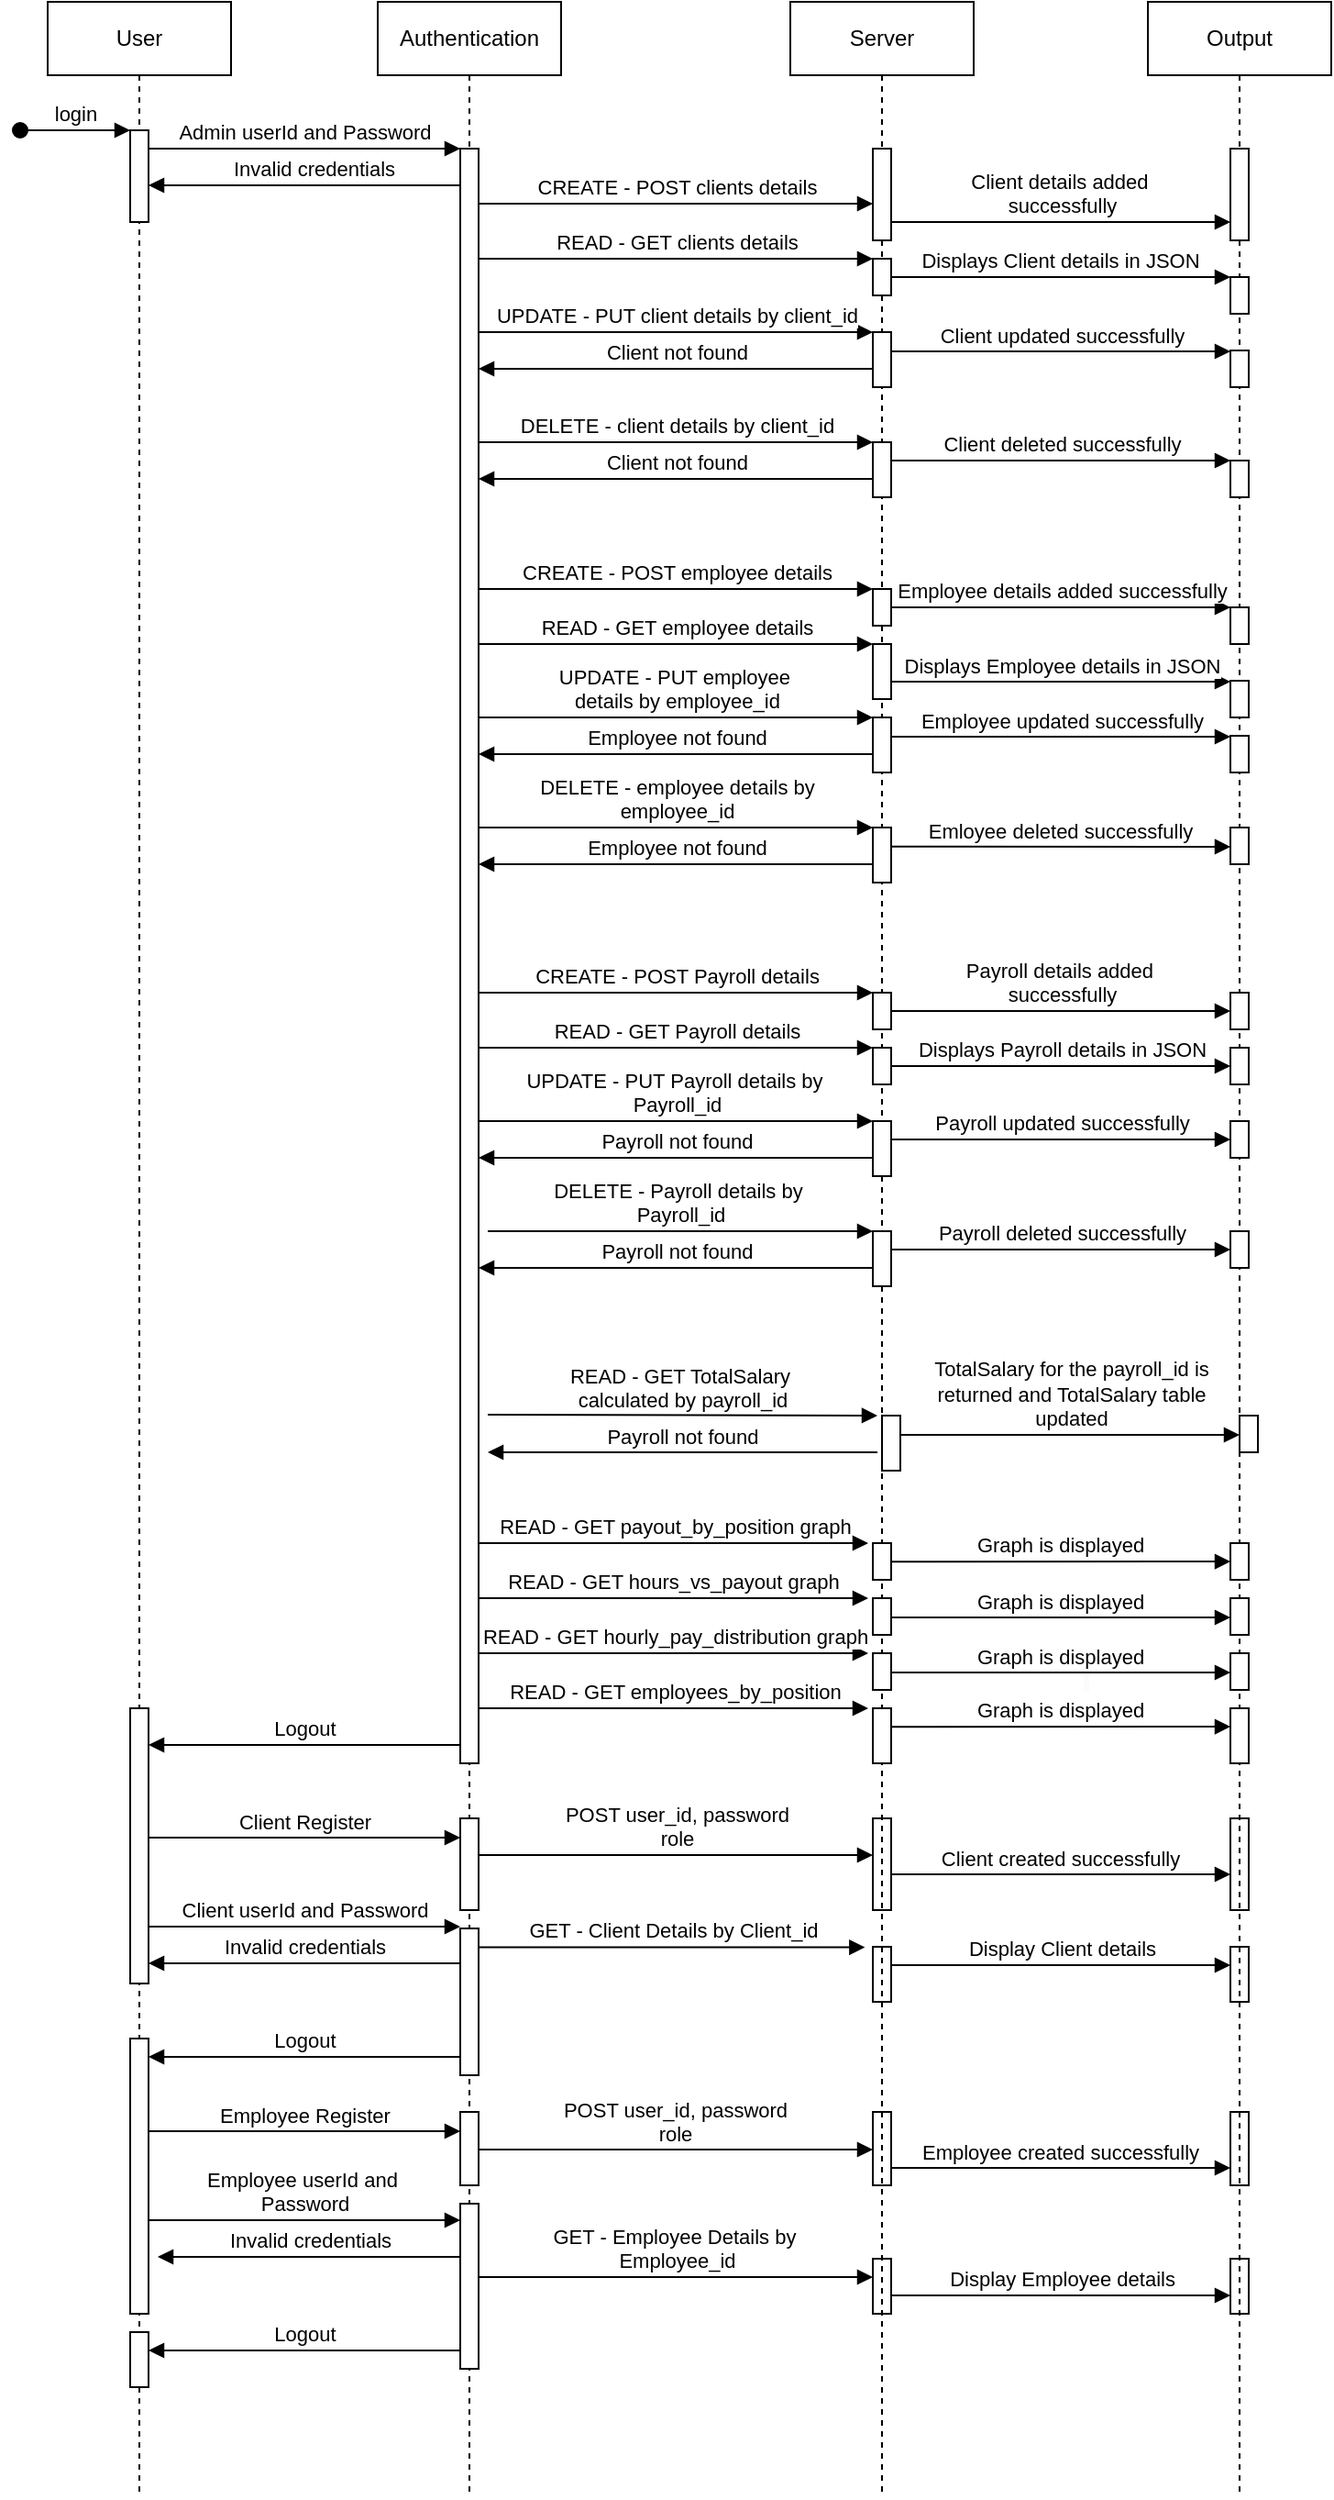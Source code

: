 <mxfile version="24.6.4" type="device">
  <diagram name="Page-1" id="2YBvvXClWsGukQMizWep">
    <mxGraphModel dx="836" dy="478" grid="1" gridSize="10" guides="1" tooltips="1" connect="1" arrows="1" fold="1" page="1" pageScale="1" pageWidth="850" pageHeight="1100" math="0" shadow="0">
      <root>
        <mxCell id="0" />
        <mxCell id="1" parent="0" />
        <mxCell id="aM9ryv3xv72pqoxQDRHE-1" value="User" style="shape=umlLifeline;perimeter=lifelinePerimeter;whiteSpace=wrap;html=1;container=0;dropTarget=0;collapsible=0;recursiveResize=0;outlineConnect=0;portConstraint=eastwest;newEdgeStyle={&quot;edgeStyle&quot;:&quot;elbowEdgeStyle&quot;,&quot;elbow&quot;:&quot;vertical&quot;,&quot;curved&quot;:0,&quot;rounded&quot;:0};" parent="1" vertex="1">
          <mxGeometry x="40" y="40" width="100" height="1360" as="geometry" />
        </mxCell>
        <mxCell id="aM9ryv3xv72pqoxQDRHE-2" value="" style="html=1;points=[];perimeter=orthogonalPerimeter;outlineConnect=0;targetShapes=umlLifeline;portConstraint=eastwest;newEdgeStyle={&quot;edgeStyle&quot;:&quot;elbowEdgeStyle&quot;,&quot;elbow&quot;:&quot;vertical&quot;,&quot;curved&quot;:0,&quot;rounded&quot;:0};" parent="aM9ryv3xv72pqoxQDRHE-1" vertex="1">
          <mxGeometry x="45" y="70" width="10" height="50" as="geometry" />
        </mxCell>
        <mxCell id="aM9ryv3xv72pqoxQDRHE-3" value="login" style="html=1;verticalAlign=bottom;startArrow=oval;endArrow=block;startSize=8;edgeStyle=elbowEdgeStyle;elbow=vertical;curved=0;rounded=0;" parent="aM9ryv3xv72pqoxQDRHE-1" target="aM9ryv3xv72pqoxQDRHE-2" edge="1">
          <mxGeometry relative="1" as="geometry">
            <mxPoint x="-15" y="70" as="sourcePoint" />
          </mxGeometry>
        </mxCell>
        <mxCell id="hkbijl6ttnB5Sjc4T6V5-68" value="" style="html=1;points=[];perimeter=orthogonalPerimeter;outlineConnect=0;targetShapes=umlLifeline;portConstraint=eastwest;newEdgeStyle={&quot;edgeStyle&quot;:&quot;elbowEdgeStyle&quot;,&quot;elbow&quot;:&quot;vertical&quot;,&quot;curved&quot;:0,&quot;rounded&quot;:0};" vertex="1" parent="aM9ryv3xv72pqoxQDRHE-1">
          <mxGeometry x="45" y="930" width="10" height="150" as="geometry" />
        </mxCell>
        <mxCell id="hkbijl6ttnB5Sjc4T6V5-163" value="&amp;nbsp;" style="html=1;points=[];perimeter=orthogonalPerimeter;outlineConnect=0;targetShapes=umlLifeline;portConstraint=eastwest;newEdgeStyle={&quot;edgeStyle&quot;:&quot;elbowEdgeStyle&quot;,&quot;elbow&quot;:&quot;vertical&quot;,&quot;curved&quot;:0,&quot;rounded&quot;:0};" vertex="1" parent="aM9ryv3xv72pqoxQDRHE-1">
          <mxGeometry x="45" y="1270" width="10" height="30" as="geometry" />
        </mxCell>
        <mxCell id="aM9ryv3xv72pqoxQDRHE-5" value="Authentication" style="shape=umlLifeline;perimeter=lifelinePerimeter;whiteSpace=wrap;html=1;container=0;dropTarget=0;collapsible=0;recursiveResize=0;outlineConnect=0;portConstraint=eastwest;newEdgeStyle={&quot;edgeStyle&quot;:&quot;elbowEdgeStyle&quot;,&quot;elbow&quot;:&quot;vertical&quot;,&quot;curved&quot;:0,&quot;rounded&quot;:0};" parent="1" vertex="1">
          <mxGeometry x="220" y="40" width="100" height="1360" as="geometry" />
        </mxCell>
        <mxCell id="aM9ryv3xv72pqoxQDRHE-6" value="" style="html=1;points=[];perimeter=orthogonalPerimeter;outlineConnect=0;targetShapes=umlLifeline;portConstraint=eastwest;newEdgeStyle={&quot;edgeStyle&quot;:&quot;elbowEdgeStyle&quot;,&quot;elbow&quot;:&quot;vertical&quot;,&quot;curved&quot;:0,&quot;rounded&quot;:0};" parent="aM9ryv3xv72pqoxQDRHE-5" vertex="1">
          <mxGeometry x="45" y="80" width="10" height="880" as="geometry" />
        </mxCell>
        <mxCell id="hkbijl6ttnB5Sjc4T6V5-88" value="" style="html=1;points=[];perimeter=orthogonalPerimeter;outlineConnect=0;targetShapes=umlLifeline;portConstraint=eastwest;newEdgeStyle={&quot;edgeStyle&quot;:&quot;elbowEdgeStyle&quot;,&quot;elbow&quot;:&quot;vertical&quot;,&quot;curved&quot;:0,&quot;rounded&quot;:0};" vertex="1" parent="aM9ryv3xv72pqoxQDRHE-5">
          <mxGeometry x="45" y="1200" width="10" height="90" as="geometry" />
        </mxCell>
        <mxCell id="hkbijl6ttnB5Sjc4T6V5-156" value="&amp;nbsp;" style="html=1;points=[];perimeter=orthogonalPerimeter;outlineConnect=0;targetShapes=umlLifeline;portConstraint=eastwest;newEdgeStyle={&quot;edgeStyle&quot;:&quot;elbowEdgeStyle&quot;,&quot;elbow&quot;:&quot;vertical&quot;,&quot;curved&quot;:0,&quot;rounded&quot;:0};" vertex="1" parent="aM9ryv3xv72pqoxQDRHE-5">
          <mxGeometry x="45" y="1050" width="10" height="80" as="geometry" />
        </mxCell>
        <mxCell id="hkbijl6ttnB5Sjc4T6V5-99" value="" style="html=1;points=[];perimeter=orthogonalPerimeter;outlineConnect=0;targetShapes=umlLifeline;portConstraint=eastwest;newEdgeStyle={&quot;edgeStyle&quot;:&quot;elbowEdgeStyle&quot;,&quot;elbow&quot;:&quot;vertical&quot;,&quot;curved&quot;:0,&quot;rounded&quot;:0};" vertex="1" parent="aM9ryv3xv72pqoxQDRHE-5">
          <mxGeometry x="-135" y="1110" width="10" height="150" as="geometry" />
        </mxCell>
        <mxCell id="hkbijl6ttnB5Sjc4T6V5-92" value="Employee Register" style="html=1;verticalAlign=bottom;endArrow=block;edgeStyle=elbowEdgeStyle;elbow=vertical;curved=0;rounded=0;entryX=0.5;entryY=0.053;entryDx=0;entryDy=0;entryPerimeter=0;" edge="1" parent="aM9ryv3xv72pqoxQDRHE-5">
          <mxGeometry x="-0.003" relative="1" as="geometry">
            <mxPoint x="-125" y="1160.5" as="sourcePoint" />
            <Array as="points" />
            <mxPoint x="45" y="1160" as="targetPoint" />
            <mxPoint as="offset" />
          </mxGeometry>
        </mxCell>
        <mxCell id="hkbijl6ttnB5Sjc4T6V5-96" value="Invalid credentials" style="html=1;verticalAlign=bottom;endArrow=block;edgeStyle=elbowEdgeStyle;elbow=vertical;curved=0;rounded=0;" edge="1" parent="aM9ryv3xv72pqoxQDRHE-5">
          <mxGeometry relative="1" as="geometry">
            <mxPoint x="45" y="1229" as="sourcePoint" />
            <Array as="points">
              <mxPoint x="-45" y="1229" />
            </Array>
            <mxPoint x="-120" y="1229" as="targetPoint" />
          </mxGeometry>
        </mxCell>
        <mxCell id="hkbijl6ttnB5Sjc4T6V5-97" value="GET - Employee&amp;nbsp;Details by&amp;nbsp;&lt;br&gt;&lt;div&gt;Employee_id&lt;/div&gt;" style="html=1;verticalAlign=bottom;endArrow=block;edgeStyle=elbowEdgeStyle;elbow=vertical;curved=0;rounded=0;" edge="1" parent="aM9ryv3xv72pqoxQDRHE-5" target="hkbijl6ttnB5Sjc4T6V5-160">
          <mxGeometry relative="1" as="geometry">
            <mxPoint x="55" y="1240" as="sourcePoint" />
            <Array as="points">
              <mxPoint x="105" y="1240" />
              <mxPoint x="140" y="1250" />
            </Array>
            <mxPoint x="235" y="1240" as="targetPoint" />
          </mxGeometry>
        </mxCell>
        <mxCell id="hkbijl6ttnB5Sjc4T6V5-157" value="&amp;nbsp;" style="html=1;points=[];perimeter=orthogonalPerimeter;outlineConnect=0;targetShapes=umlLifeline;portConstraint=eastwest;newEdgeStyle={&quot;edgeStyle&quot;:&quot;elbowEdgeStyle&quot;,&quot;elbow&quot;:&quot;vertical&quot;,&quot;curved&quot;:0,&quot;rounded&quot;:0};" vertex="1" parent="aM9ryv3xv72pqoxQDRHE-5">
          <mxGeometry x="45" y="1150" width="10" height="40" as="geometry" />
        </mxCell>
        <mxCell id="hkbijl6ttnB5Sjc4T6V5-89" value="&amp;nbsp;" style="html=1;points=[];perimeter=orthogonalPerimeter;outlineConnect=0;targetShapes=umlLifeline;portConstraint=eastwest;newEdgeStyle={&quot;edgeStyle&quot;:&quot;elbowEdgeStyle&quot;,&quot;elbow&quot;:&quot;vertical&quot;,&quot;curved&quot;:0,&quot;rounded&quot;:0};" vertex="1" parent="aM9ryv3xv72pqoxQDRHE-5">
          <mxGeometry x="270" y="1150" width="10" height="40" as="geometry" />
        </mxCell>
        <mxCell id="hkbijl6ttnB5Sjc4T6V5-160" value="&amp;nbsp;" style="html=1;points=[];perimeter=orthogonalPerimeter;outlineConnect=0;targetShapes=umlLifeline;portConstraint=eastwest;newEdgeStyle={&quot;edgeStyle&quot;:&quot;elbowEdgeStyle&quot;,&quot;elbow&quot;:&quot;vertical&quot;,&quot;curved&quot;:0,&quot;rounded&quot;:0};" vertex="1" parent="aM9ryv3xv72pqoxQDRHE-5">
          <mxGeometry x="270" y="1230" width="10" height="30" as="geometry" />
        </mxCell>
        <mxCell id="hkbijl6ttnB5Sjc4T6V5-90" value="&amp;nbsp;" style="html=1;points=[];perimeter=orthogonalPerimeter;outlineConnect=0;targetShapes=umlLifeline;portConstraint=eastwest;newEdgeStyle={&quot;edgeStyle&quot;:&quot;elbowEdgeStyle&quot;,&quot;elbow&quot;:&quot;vertical&quot;,&quot;curved&quot;:0,&quot;rounded&quot;:0};" vertex="1" parent="aM9ryv3xv72pqoxQDRHE-5">
          <mxGeometry x="465" y="1150" width="10" height="40" as="geometry" />
        </mxCell>
        <mxCell id="hkbijl6ttnB5Sjc4T6V5-159" value="&amp;nbsp;" style="html=1;points=[];perimeter=orthogonalPerimeter;outlineConnect=0;targetShapes=umlLifeline;portConstraint=eastwest;newEdgeStyle={&quot;edgeStyle&quot;:&quot;elbowEdgeStyle&quot;,&quot;elbow&quot;:&quot;vertical&quot;,&quot;curved&quot;:0,&quot;rounded&quot;:0};" vertex="1" parent="aM9ryv3xv72pqoxQDRHE-5">
          <mxGeometry x="465" y="1230" width="10" height="30" as="geometry" />
        </mxCell>
        <mxCell id="hkbijl6ttnB5Sjc4T6V5-91" value="Logout" style="html=1;verticalAlign=bottom;endArrow=block;edgeStyle=elbowEdgeStyle;elbow=vertical;curved=0;rounded=0;" edge="1" parent="aM9ryv3xv72pqoxQDRHE-5" target="hkbijl6ttnB5Sjc4T6V5-99">
          <mxGeometry relative="1" as="geometry">
            <mxPoint x="45" y="1120" as="sourcePoint" />
            <Array as="points">
              <mxPoint x="-45" y="1120" />
            </Array>
            <mxPoint x="-115" y="1120" as="targetPoint" />
          </mxGeometry>
        </mxCell>
        <mxCell id="hkbijl6ttnB5Sjc4T6V5-95" value="Employee&amp;nbsp;userId and&amp;nbsp;&lt;div&gt;Password&lt;/div&gt;" style="html=1;verticalAlign=bottom;endArrow=block;edgeStyle=elbowEdgeStyle;elbow=vertical;curved=0;rounded=0;" edge="1" parent="aM9ryv3xv72pqoxQDRHE-5" source="hkbijl6ttnB5Sjc4T6V5-99">
          <mxGeometry relative="1" as="geometry">
            <mxPoint x="-120" y="1209" as="sourcePoint" />
            <Array as="points">
              <mxPoint x="-35" y="1209" />
            </Array>
            <mxPoint x="45" y="1209" as="targetPoint" />
          </mxGeometry>
        </mxCell>
        <mxCell id="hkbijl6ttnB5Sjc4T6V5-93" value="POST user_id, password&lt;div&gt;role&lt;/div&gt;" style="html=1;verticalAlign=bottom;endArrow=block;edgeStyle=elbowEdgeStyle;elbow=vertical;curved=0;rounded=0;" edge="1" parent="aM9ryv3xv72pqoxQDRHE-5" target="hkbijl6ttnB5Sjc4T6V5-89">
          <mxGeometry x="-0.003" relative="1" as="geometry">
            <mxPoint x="55" y="1170.5" as="sourcePoint" />
            <Array as="points" />
            <mxPoint x="225" y="1170" as="targetPoint" />
            <mxPoint as="offset" />
          </mxGeometry>
        </mxCell>
        <mxCell id="hkbijl6ttnB5Sjc4T6V5-94" value="Employee&amp;nbsp;created successfully" style="html=1;verticalAlign=bottom;endArrow=block;edgeStyle=elbowEdgeStyle;elbow=vertical;curved=0;rounded=0;" edge="1" parent="aM9ryv3xv72pqoxQDRHE-5" target="hkbijl6ttnB5Sjc4T6V5-90">
          <mxGeometry x="-0.003" relative="1" as="geometry">
            <mxPoint x="280" y="1180.5" as="sourcePoint" />
            <Array as="points" />
            <mxPoint x="450" y="1180" as="targetPoint" />
            <mxPoint as="offset" />
          </mxGeometry>
        </mxCell>
        <mxCell id="hkbijl6ttnB5Sjc4T6V5-98" value="Display Employee&amp;nbsp;details" style="html=1;verticalAlign=bottom;endArrow=block;edgeStyle=elbowEdgeStyle;elbow=vertical;curved=0;rounded=0;" edge="1" parent="aM9ryv3xv72pqoxQDRHE-5" target="hkbijl6ttnB5Sjc4T6V5-159">
          <mxGeometry relative="1" as="geometry">
            <mxPoint x="280" y="1250" as="sourcePoint" />
            <Array as="points">
              <mxPoint x="330" y="1250" />
              <mxPoint x="365" y="1260" />
            </Array>
            <mxPoint x="460" y="1250" as="targetPoint" />
          </mxGeometry>
        </mxCell>
        <mxCell id="hkbijl6ttnB5Sjc4T6V5-155" value="&amp;nbsp;" style="html=1;points=[];perimeter=orthogonalPerimeter;outlineConnect=0;targetShapes=umlLifeline;portConstraint=eastwest;newEdgeStyle={&quot;edgeStyle&quot;:&quot;elbowEdgeStyle&quot;,&quot;elbow&quot;:&quot;vertical&quot;,&quot;curved&quot;:0,&quot;rounded&quot;:0};" vertex="1" parent="aM9ryv3xv72pqoxQDRHE-5">
          <mxGeometry x="45" y="990" width="10" height="50" as="geometry" />
        </mxCell>
        <mxCell id="hkbijl6ttnB5Sjc4T6V5-73" value="&amp;nbsp;" style="html=1;points=[];perimeter=orthogonalPerimeter;outlineConnect=0;targetShapes=umlLifeline;portConstraint=eastwest;newEdgeStyle={&quot;edgeStyle&quot;:&quot;elbowEdgeStyle&quot;,&quot;elbow&quot;:&quot;vertical&quot;,&quot;curved&quot;:0,&quot;rounded&quot;:0};" vertex="1" parent="aM9ryv3xv72pqoxQDRHE-5">
          <mxGeometry x="270" y="990" width="10" height="50" as="geometry" />
        </mxCell>
        <mxCell id="hkbijl6ttnB5Sjc4T6V5-151" value="&amp;nbsp;" style="html=1;points=[];perimeter=orthogonalPerimeter;outlineConnect=0;targetShapes=umlLifeline;portConstraint=eastwest;newEdgeStyle={&quot;edgeStyle&quot;:&quot;elbowEdgeStyle&quot;,&quot;elbow&quot;:&quot;vertical&quot;,&quot;curved&quot;:0,&quot;rounded&quot;:0};" vertex="1" parent="aM9ryv3xv72pqoxQDRHE-5">
          <mxGeometry x="270" y="1060" width="10" height="30" as="geometry" />
        </mxCell>
        <mxCell id="hkbijl6ttnB5Sjc4T6V5-80" value="&amp;nbsp;" style="html=1;points=[];perimeter=orthogonalPerimeter;outlineConnect=0;targetShapes=umlLifeline;portConstraint=eastwest;newEdgeStyle={&quot;edgeStyle&quot;:&quot;elbowEdgeStyle&quot;,&quot;elbow&quot;:&quot;vertical&quot;,&quot;curved&quot;:0,&quot;rounded&quot;:0};" vertex="1" parent="aM9ryv3xv72pqoxQDRHE-5">
          <mxGeometry x="465" y="990" width="10" height="50" as="geometry" />
        </mxCell>
        <mxCell id="hkbijl6ttnB5Sjc4T6V5-152" value="&amp;nbsp;" style="html=1;points=[];perimeter=orthogonalPerimeter;outlineConnect=0;targetShapes=umlLifeline;portConstraint=eastwest;newEdgeStyle={&quot;edgeStyle&quot;:&quot;elbowEdgeStyle&quot;,&quot;elbow&quot;:&quot;vertical&quot;,&quot;curved&quot;:0,&quot;rounded&quot;:0};" vertex="1" parent="aM9ryv3xv72pqoxQDRHE-5">
          <mxGeometry x="465" y="1060" width="10" height="30" as="geometry" />
        </mxCell>
        <mxCell id="hkbijl6ttnB5Sjc4T6V5-85" value="Display Client details" style="html=1;verticalAlign=bottom;endArrow=block;edgeStyle=elbowEdgeStyle;elbow=vertical;curved=0;rounded=0;" edge="1" parent="aM9ryv3xv72pqoxQDRHE-5" target="hkbijl6ttnB5Sjc4T6V5-152">
          <mxGeometry relative="1" as="geometry">
            <mxPoint x="280" y="1070" as="sourcePoint" />
            <Array as="points">
              <mxPoint x="330" y="1070" />
              <mxPoint x="365" y="1080" />
            </Array>
            <mxPoint x="460" y="1070" as="targetPoint" />
          </mxGeometry>
        </mxCell>
        <mxCell id="hkbijl6ttnB5Sjc4T6V5-77" value="Client Register" style="html=1;verticalAlign=bottom;endArrow=block;edgeStyle=elbowEdgeStyle;elbow=vertical;curved=0;rounded=0;entryX=0.5;entryY=0.053;entryDx=0;entryDy=0;entryPerimeter=0;" edge="1" parent="aM9ryv3xv72pqoxQDRHE-5">
          <mxGeometry x="-0.003" relative="1" as="geometry">
            <mxPoint x="-125" y="1000.5" as="sourcePoint" />
            <Array as="points" />
            <mxPoint x="45" y="1000" as="targetPoint" />
            <mxPoint as="offset" />
          </mxGeometry>
        </mxCell>
        <mxCell id="hkbijl6ttnB5Sjc4T6V5-78" value="POST user_id, password&lt;div&gt;role&lt;/div&gt;" style="html=1;verticalAlign=bottom;endArrow=block;edgeStyle=elbowEdgeStyle;elbow=vertical;curved=0;rounded=0;" edge="1" parent="aM9ryv3xv72pqoxQDRHE-5">
          <mxGeometry x="-0.003" relative="1" as="geometry">
            <mxPoint x="55" y="1010" as="sourcePoint" />
            <Array as="points" />
            <mxPoint x="270" y="1010.25" as="targetPoint" />
            <mxPoint as="offset" />
          </mxGeometry>
        </mxCell>
        <mxCell id="hkbijl6ttnB5Sjc4T6V5-81" value="Client created successfully" style="html=1;verticalAlign=bottom;endArrow=block;edgeStyle=elbowEdgeStyle;elbow=vertical;curved=0;rounded=0;" edge="1" parent="aM9ryv3xv72pqoxQDRHE-5" target="hkbijl6ttnB5Sjc4T6V5-80">
          <mxGeometry x="-0.003" relative="1" as="geometry">
            <mxPoint x="280" y="1020.5" as="sourcePoint" />
            <Array as="points" />
            <mxPoint x="450" y="1020" as="targetPoint" />
            <mxPoint as="offset" />
          </mxGeometry>
        </mxCell>
        <mxCell id="hkbijl6ttnB5Sjc4T6V5-82" value="Client userId and Password" style="html=1;verticalAlign=bottom;endArrow=block;edgeStyle=elbowEdgeStyle;elbow=vertical;curved=0;rounded=0;" edge="1" parent="aM9ryv3xv72pqoxQDRHE-5">
          <mxGeometry relative="1" as="geometry">
            <mxPoint x="-125" y="1049" as="sourcePoint" />
            <Array as="points">
              <mxPoint x="-35" y="1049" />
            </Array>
            <mxPoint x="45" y="1049" as="targetPoint" />
          </mxGeometry>
        </mxCell>
        <mxCell id="hkbijl6ttnB5Sjc4T6V5-83" value="Invalid credentials" style="html=1;verticalAlign=bottom;endArrow=block;edgeStyle=elbowEdgeStyle;elbow=vertical;curved=0;rounded=0;" edge="1" parent="aM9ryv3xv72pqoxQDRHE-5">
          <mxGeometry relative="1" as="geometry">
            <mxPoint x="45" y="1069" as="sourcePoint" />
            <Array as="points">
              <mxPoint x="-55" y="1069" />
            </Array>
            <mxPoint x="-125" y="1069" as="targetPoint" />
          </mxGeometry>
        </mxCell>
        <mxCell id="hkbijl6ttnB5Sjc4T6V5-84" value="GET - Client Details by Client_id" style="html=1;verticalAlign=bottom;endArrow=block;edgeStyle=elbowEdgeStyle;elbow=vertical;curved=0;rounded=0;entryX=-0.433;entryY=-0.013;entryDx=0;entryDy=0;entryPerimeter=0;" edge="1" parent="aM9ryv3xv72pqoxQDRHE-5">
          <mxGeometry relative="1" as="geometry">
            <mxPoint x="55" y="1060.26" as="sourcePoint" />
            <Array as="points">
              <mxPoint x="110" y="1060.26" />
              <mxPoint x="145" y="1070.26" />
            </Array>
            <mxPoint x="265.67" y="1060.0" as="targetPoint" />
          </mxGeometry>
        </mxCell>
        <mxCell id="aM9ryv3xv72pqoxQDRHE-7" value="Admin userId and Password" style="html=1;verticalAlign=bottom;endArrow=block;edgeStyle=elbowEdgeStyle;elbow=vertical;curved=0;rounded=0;" parent="1" source="aM9ryv3xv72pqoxQDRHE-2" target="aM9ryv3xv72pqoxQDRHE-6" edge="1">
          <mxGeometry relative="1" as="geometry">
            <mxPoint x="195" y="130" as="sourcePoint" />
            <Array as="points">
              <mxPoint x="180" y="120" />
            </Array>
          </mxGeometry>
        </mxCell>
        <mxCell id="aM9ryv3xv72pqoxQDRHE-9" value="Invalid credentials" style="html=1;verticalAlign=bottom;endArrow=block;edgeStyle=elbowEdgeStyle;elbow=vertical;curved=0;rounded=0;" parent="1" edge="1">
          <mxGeometry relative="1" as="geometry">
            <mxPoint x="265" y="150" as="sourcePoint" />
            <Array as="points">
              <mxPoint x="170" y="140" />
            </Array>
            <mxPoint x="95" y="140" as="targetPoint" />
          </mxGeometry>
        </mxCell>
        <mxCell id="hkbijl6ttnB5Sjc4T6V5-1" value="Server" style="shape=umlLifeline;perimeter=lifelinePerimeter;whiteSpace=wrap;html=1;container=0;dropTarget=0;collapsible=0;recursiveResize=0;outlineConnect=0;portConstraint=eastwest;newEdgeStyle={&quot;edgeStyle&quot;:&quot;elbowEdgeStyle&quot;,&quot;elbow&quot;:&quot;vertical&quot;,&quot;curved&quot;:0,&quot;rounded&quot;:0};" vertex="1" parent="1">
          <mxGeometry x="445" y="40" width="100" height="1360" as="geometry" />
        </mxCell>
        <mxCell id="hkbijl6ttnB5Sjc4T6V5-53" value="&lt;span style=&quot;color: rgb(0, 0, 0); font-family: Helvetica; font-size: 12px; font-style: normal; font-variant-ligatures: normal; font-variant-caps: normal; font-weight: 400; letter-spacing: normal; orphans: 2; text-align: center; text-indent: 0px; text-transform: none; widows: 2; word-spacing: 0px; -webkit-text-stroke-width: 0px; white-space: nowrap; background-color: rgb(251, 251, 251); text-decoration-thickness: initial; text-decoration-style: initial; text-decoration-color: initial; display: inline !important; float: none;&quot;&gt;&amp;nbsp;&lt;/span&gt;" style="text;whiteSpace=wrap;html=1;" vertex="1" parent="hkbijl6ttnB5Sjc4T6V5-1">
          <mxGeometry x="157.5" y="900" width="40" height="40" as="geometry" />
        </mxCell>
        <mxCell id="hkbijl6ttnB5Sjc4T6V5-59" value="READ - GET payout_by_position graph" style="html=1;verticalAlign=bottom;endArrow=block;edgeStyle=elbowEdgeStyle;elbow=vertical;curved=0;rounded=0;" edge="1" parent="hkbijl6ttnB5Sjc4T6V5-1" source="aM9ryv3xv72pqoxQDRHE-6">
          <mxGeometry relative="1" as="geometry">
            <mxPoint x="-127.5" y="840.5" as="sourcePoint" />
            <Array as="points" />
            <mxPoint x="42.5" y="840" as="targetPoint" />
          </mxGeometry>
        </mxCell>
        <mxCell id="hkbijl6ttnB5Sjc4T6V5-60" value="READ - GET hours_vs_payout graph" style="html=1;verticalAlign=bottom;endArrow=block;edgeStyle=elbowEdgeStyle;elbow=vertical;curved=0;rounded=0;" edge="1" parent="hkbijl6ttnB5Sjc4T6V5-1" source="aM9ryv3xv72pqoxQDRHE-6">
          <mxGeometry x="-0.003" relative="1" as="geometry">
            <mxPoint x="-127.5" y="870.5" as="sourcePoint" />
            <Array as="points" />
            <mxPoint x="42.5" y="870" as="targetPoint" />
            <mxPoint as="offset" />
          </mxGeometry>
        </mxCell>
        <mxCell id="hkbijl6ttnB5Sjc4T6V5-61" value="READ - GET hourly_pay_distribution graph" style="html=1;verticalAlign=bottom;endArrow=block;edgeStyle=elbowEdgeStyle;elbow=vertical;curved=0;rounded=0;" edge="1" parent="hkbijl6ttnB5Sjc4T6V5-1" source="aM9ryv3xv72pqoxQDRHE-6">
          <mxGeometry relative="1" as="geometry">
            <mxPoint x="-127.5" y="900.5" as="sourcePoint" />
            <Array as="points" />
            <mxPoint x="42.5" y="900" as="targetPoint" />
          </mxGeometry>
        </mxCell>
        <mxCell id="hkbijl6ttnB5Sjc4T6V5-62" value="READ - GET employees_by_position" style="html=1;verticalAlign=bottom;endArrow=block;edgeStyle=elbowEdgeStyle;elbow=vertical;curved=0;rounded=0;" edge="1" parent="hkbijl6ttnB5Sjc4T6V5-1" source="aM9ryv3xv72pqoxQDRHE-6">
          <mxGeometry relative="1" as="geometry">
            <mxPoint x="-127.5" y="930.5" as="sourcePoint" />
            <Array as="points" />
            <mxPoint x="42.5" y="930" as="targetPoint" />
          </mxGeometry>
        </mxCell>
        <mxCell id="hkbijl6ttnB5Sjc4T6V5-64" value="Graph is displayed" style="html=1;verticalAlign=bottom;endArrow=block;edgeStyle=elbowEdgeStyle;elbow=vertical;curved=0;rounded=0;" edge="1" parent="hkbijl6ttnB5Sjc4T6V5-1" target="hkbijl6ttnB5Sjc4T6V5-145">
          <mxGeometry relative="1" as="geometry">
            <mxPoint x="52.5" y="880.5" as="sourcePoint" />
            <Array as="points" />
            <mxPoint x="222.5" y="880" as="targetPoint" />
          </mxGeometry>
        </mxCell>
        <mxCell id="hkbijl6ttnB5Sjc4T6V5-65" value="Graph is displayed" style="html=1;verticalAlign=bottom;endArrow=block;edgeStyle=elbowEdgeStyle;elbow=vertical;curved=0;rounded=0;" edge="1" parent="hkbijl6ttnB5Sjc4T6V5-1" target="hkbijl6ttnB5Sjc4T6V5-147">
          <mxGeometry relative="1" as="geometry">
            <mxPoint x="52.5" y="910.5" as="sourcePoint" />
            <Array as="points" />
            <mxPoint x="222.5" y="910" as="targetPoint" />
          </mxGeometry>
        </mxCell>
        <mxCell id="hkbijl6ttnB5Sjc4T6V5-103" value="&amp;nbsp;" style="html=1;points=[];perimeter=orthogonalPerimeter;outlineConnect=0;targetShapes=umlLifeline;portConstraint=eastwest;newEdgeStyle={&quot;edgeStyle&quot;:&quot;elbowEdgeStyle&quot;,&quot;elbow&quot;:&quot;vertical&quot;,&quot;curved&quot;:0,&quot;rounded&quot;:0};" vertex="1" parent="hkbijl6ttnB5Sjc4T6V5-1">
          <mxGeometry x="45" y="80" width="10" height="50" as="geometry" />
        </mxCell>
        <mxCell id="hkbijl6ttnB5Sjc4T6V5-104" value="&amp;nbsp;" style="html=1;points=[];perimeter=orthogonalPerimeter;outlineConnect=0;targetShapes=umlLifeline;portConstraint=eastwest;newEdgeStyle={&quot;edgeStyle&quot;:&quot;elbowEdgeStyle&quot;,&quot;elbow&quot;:&quot;vertical&quot;,&quot;curved&quot;:0,&quot;rounded&quot;:0};" vertex="1" parent="hkbijl6ttnB5Sjc4T6V5-1">
          <mxGeometry x="45" y="140" width="10" height="20" as="geometry" />
        </mxCell>
        <mxCell id="hkbijl6ttnB5Sjc4T6V5-115" value="&amp;nbsp;" style="html=1;points=[];perimeter=orthogonalPerimeter;outlineConnect=0;targetShapes=umlLifeline;portConstraint=eastwest;newEdgeStyle={&quot;edgeStyle&quot;:&quot;elbowEdgeStyle&quot;,&quot;elbow&quot;:&quot;vertical&quot;,&quot;curved&quot;:0,&quot;rounded&quot;:0};" vertex="1" parent="hkbijl6ttnB5Sjc4T6V5-1">
          <mxGeometry x="45" y="180" width="10" height="30" as="geometry" />
        </mxCell>
        <mxCell id="hkbijl6ttnB5Sjc4T6V5-117" value="&amp;nbsp;" style="html=1;points=[];perimeter=orthogonalPerimeter;outlineConnect=0;targetShapes=umlLifeline;portConstraint=eastwest;newEdgeStyle={&quot;edgeStyle&quot;:&quot;elbowEdgeStyle&quot;,&quot;elbow&quot;:&quot;vertical&quot;,&quot;curved&quot;:0,&quot;rounded&quot;:0};" vertex="1" parent="hkbijl6ttnB5Sjc4T6V5-1">
          <mxGeometry x="45" y="240" width="10" height="30" as="geometry" />
        </mxCell>
        <mxCell id="hkbijl6ttnB5Sjc4T6V5-122" value="&amp;nbsp;" style="html=1;points=[];perimeter=orthogonalPerimeter;outlineConnect=0;targetShapes=umlLifeline;portConstraint=eastwest;newEdgeStyle={&quot;edgeStyle&quot;:&quot;elbowEdgeStyle&quot;,&quot;elbow&quot;:&quot;vertical&quot;,&quot;curved&quot;:0,&quot;rounded&quot;:0};" vertex="1" parent="hkbijl6ttnB5Sjc4T6V5-1">
          <mxGeometry x="45" y="320" width="10" height="20" as="geometry" />
        </mxCell>
        <mxCell id="hkbijl6ttnB5Sjc4T6V5-124" value="&amp;nbsp;" style="html=1;points=[];perimeter=orthogonalPerimeter;outlineConnect=0;targetShapes=umlLifeline;portConstraint=eastwest;newEdgeStyle={&quot;edgeStyle&quot;:&quot;elbowEdgeStyle&quot;,&quot;elbow&quot;:&quot;vertical&quot;,&quot;curved&quot;:0,&quot;rounded&quot;:0};" vertex="1" parent="hkbijl6ttnB5Sjc4T6V5-1">
          <mxGeometry x="45" y="350" width="10" height="30" as="geometry" />
        </mxCell>
        <mxCell id="hkbijl6ttnB5Sjc4T6V5-126" value="&amp;nbsp;" style="html=1;points=[];perimeter=orthogonalPerimeter;outlineConnect=0;targetShapes=umlLifeline;portConstraint=eastwest;newEdgeStyle={&quot;edgeStyle&quot;:&quot;elbowEdgeStyle&quot;,&quot;elbow&quot;:&quot;vertical&quot;,&quot;curved&quot;:0,&quot;rounded&quot;:0};" vertex="1" parent="hkbijl6ttnB5Sjc4T6V5-1">
          <mxGeometry x="45" y="390" width="10" height="30" as="geometry" />
        </mxCell>
        <mxCell id="hkbijl6ttnB5Sjc4T6V5-128" value="&amp;nbsp;" style="html=1;points=[];perimeter=orthogonalPerimeter;outlineConnect=0;targetShapes=umlLifeline;portConstraint=eastwest;newEdgeStyle={&quot;edgeStyle&quot;:&quot;elbowEdgeStyle&quot;,&quot;elbow&quot;:&quot;vertical&quot;,&quot;curved&quot;:0,&quot;rounded&quot;:0};" vertex="1" parent="hkbijl6ttnB5Sjc4T6V5-1">
          <mxGeometry x="45" y="450" width="10" height="30" as="geometry" />
        </mxCell>
        <mxCell id="hkbijl6ttnB5Sjc4T6V5-130" value="&amp;nbsp;" style="html=1;points=[];perimeter=orthogonalPerimeter;outlineConnect=0;targetShapes=umlLifeline;portConstraint=eastwest;newEdgeStyle={&quot;edgeStyle&quot;:&quot;elbowEdgeStyle&quot;,&quot;elbow&quot;:&quot;vertical&quot;,&quot;curved&quot;:0,&quot;rounded&quot;:0};" vertex="1" parent="hkbijl6ttnB5Sjc4T6V5-1">
          <mxGeometry x="45" y="540" width="10" height="20" as="geometry" />
        </mxCell>
        <mxCell id="hkbijl6ttnB5Sjc4T6V5-131" value="&amp;nbsp;" style="html=1;points=[];perimeter=orthogonalPerimeter;outlineConnect=0;targetShapes=umlLifeline;portConstraint=eastwest;newEdgeStyle={&quot;edgeStyle&quot;:&quot;elbowEdgeStyle&quot;,&quot;elbow&quot;:&quot;vertical&quot;,&quot;curved&quot;:0,&quot;rounded&quot;:0};" vertex="1" parent="hkbijl6ttnB5Sjc4T6V5-1">
          <mxGeometry x="45" y="570" width="10" height="20" as="geometry" />
        </mxCell>
        <mxCell id="hkbijl6ttnB5Sjc4T6V5-134" value="&amp;nbsp;" style="html=1;points=[];perimeter=orthogonalPerimeter;outlineConnect=0;targetShapes=umlLifeline;portConstraint=eastwest;newEdgeStyle={&quot;edgeStyle&quot;:&quot;elbowEdgeStyle&quot;,&quot;elbow&quot;:&quot;vertical&quot;,&quot;curved&quot;:0,&quot;rounded&quot;:0};" vertex="1" parent="hkbijl6ttnB5Sjc4T6V5-1">
          <mxGeometry x="45" y="610" width="10" height="30" as="geometry" />
        </mxCell>
        <mxCell id="hkbijl6ttnB5Sjc4T6V5-136" value="&amp;nbsp;" style="html=1;points=[];perimeter=orthogonalPerimeter;outlineConnect=0;targetShapes=umlLifeline;portConstraint=eastwest;newEdgeStyle={&quot;edgeStyle&quot;:&quot;elbowEdgeStyle&quot;,&quot;elbow&quot;:&quot;vertical&quot;,&quot;curved&quot;:0,&quot;rounded&quot;:0};" vertex="1" parent="hkbijl6ttnB5Sjc4T6V5-1">
          <mxGeometry x="45" y="670" width="10" height="30" as="geometry" />
        </mxCell>
        <mxCell id="hkbijl6ttnB5Sjc4T6V5-142" value="&amp;nbsp;" style="html=1;points=[];perimeter=orthogonalPerimeter;outlineConnect=0;targetShapes=umlLifeline;portConstraint=eastwest;newEdgeStyle={&quot;edgeStyle&quot;:&quot;elbowEdgeStyle&quot;,&quot;elbow&quot;:&quot;vertical&quot;,&quot;curved&quot;:0,&quot;rounded&quot;:0};" vertex="1" parent="hkbijl6ttnB5Sjc4T6V5-1">
          <mxGeometry x="45" y="840" width="10" height="20" as="geometry" />
        </mxCell>
        <mxCell id="hkbijl6ttnB5Sjc4T6V5-144" value="&amp;nbsp;" style="html=1;points=[];perimeter=orthogonalPerimeter;outlineConnect=0;targetShapes=umlLifeline;portConstraint=eastwest;newEdgeStyle={&quot;edgeStyle&quot;:&quot;elbowEdgeStyle&quot;,&quot;elbow&quot;:&quot;vertical&quot;,&quot;curved&quot;:0,&quot;rounded&quot;:0};" vertex="1" parent="hkbijl6ttnB5Sjc4T6V5-1">
          <mxGeometry x="45" y="870" width="10" height="20" as="geometry" />
        </mxCell>
        <mxCell id="hkbijl6ttnB5Sjc4T6V5-146" value="&amp;nbsp;" style="html=1;points=[];perimeter=orthogonalPerimeter;outlineConnect=0;targetShapes=umlLifeline;portConstraint=eastwest;newEdgeStyle={&quot;edgeStyle&quot;:&quot;elbowEdgeStyle&quot;,&quot;elbow&quot;:&quot;vertical&quot;,&quot;curved&quot;:0,&quot;rounded&quot;:0};" vertex="1" parent="hkbijl6ttnB5Sjc4T6V5-1">
          <mxGeometry x="45" y="900" width="10" height="20" as="geometry" />
        </mxCell>
        <mxCell id="hkbijl6ttnB5Sjc4T6V5-150" value="&amp;nbsp;" style="html=1;points=[];perimeter=orthogonalPerimeter;outlineConnect=0;targetShapes=umlLifeline;portConstraint=eastwest;newEdgeStyle={&quot;edgeStyle&quot;:&quot;elbowEdgeStyle&quot;,&quot;elbow&quot;:&quot;vertical&quot;,&quot;curved&quot;:0,&quot;rounded&quot;:0};" vertex="1" parent="hkbijl6ttnB5Sjc4T6V5-1">
          <mxGeometry x="45" y="930" width="10" height="30" as="geometry" />
        </mxCell>
        <mxCell id="hkbijl6ttnB5Sjc4T6V5-3" value="Output" style="shape=umlLifeline;perimeter=lifelinePerimeter;whiteSpace=wrap;html=1;container=0;dropTarget=0;collapsible=0;recursiveResize=0;outlineConnect=0;portConstraint=eastwest;newEdgeStyle={&quot;edgeStyle&quot;:&quot;elbowEdgeStyle&quot;,&quot;elbow&quot;:&quot;vertical&quot;,&quot;curved&quot;:0,&quot;rounded&quot;:0};" vertex="1" parent="1">
          <mxGeometry x="640" y="40" width="100" height="1360" as="geometry" />
        </mxCell>
        <mxCell id="hkbijl6ttnB5Sjc4T6V5-4" value="&amp;nbsp;" style="html=1;points=[];perimeter=orthogonalPerimeter;outlineConnect=0;targetShapes=umlLifeline;portConstraint=eastwest;newEdgeStyle={&quot;edgeStyle&quot;:&quot;elbowEdgeStyle&quot;,&quot;elbow&quot;:&quot;vertical&quot;,&quot;curved&quot;:0,&quot;rounded&quot;:0};" vertex="1" parent="hkbijl6ttnB5Sjc4T6V5-3">
          <mxGeometry x="45" y="80" width="10" height="50" as="geometry" />
        </mxCell>
        <mxCell id="hkbijl6ttnB5Sjc4T6V5-102" value="&amp;nbsp;" style="html=1;points=[];perimeter=orthogonalPerimeter;outlineConnect=0;targetShapes=umlLifeline;portConstraint=eastwest;newEdgeStyle={&quot;edgeStyle&quot;:&quot;elbowEdgeStyle&quot;,&quot;elbow&quot;:&quot;vertical&quot;,&quot;curved&quot;:0,&quot;rounded&quot;:0};" vertex="1" parent="hkbijl6ttnB5Sjc4T6V5-3">
          <mxGeometry x="45" y="150" width="10" height="20" as="geometry" />
        </mxCell>
        <mxCell id="hkbijl6ttnB5Sjc4T6V5-105" value="&amp;nbsp;" style="html=1;points=[];perimeter=orthogonalPerimeter;outlineConnect=0;targetShapes=umlLifeline;portConstraint=eastwest;newEdgeStyle={&quot;edgeStyle&quot;:&quot;elbowEdgeStyle&quot;,&quot;elbow&quot;:&quot;vertical&quot;,&quot;curved&quot;:0,&quot;rounded&quot;:0};" vertex="1" parent="hkbijl6ttnB5Sjc4T6V5-3">
          <mxGeometry x="45" y="190" width="10" height="20" as="geometry" />
        </mxCell>
        <mxCell id="hkbijl6ttnB5Sjc4T6V5-120" value="&amp;nbsp;" style="html=1;points=[];perimeter=orthogonalPerimeter;outlineConnect=0;targetShapes=umlLifeline;portConstraint=eastwest;newEdgeStyle={&quot;edgeStyle&quot;:&quot;elbowEdgeStyle&quot;,&quot;elbow&quot;:&quot;vertical&quot;,&quot;curved&quot;:0,&quot;rounded&quot;:0};" vertex="1" parent="hkbijl6ttnB5Sjc4T6V5-3">
          <mxGeometry x="45" y="250" width="10" height="20" as="geometry" />
        </mxCell>
        <mxCell id="hkbijl6ttnB5Sjc4T6V5-123" value="&amp;nbsp;" style="html=1;points=[];perimeter=orthogonalPerimeter;outlineConnect=0;targetShapes=umlLifeline;portConstraint=eastwest;newEdgeStyle={&quot;edgeStyle&quot;:&quot;elbowEdgeStyle&quot;,&quot;elbow&quot;:&quot;vertical&quot;,&quot;curved&quot;:0,&quot;rounded&quot;:0};" vertex="1" parent="hkbijl6ttnB5Sjc4T6V5-3">
          <mxGeometry x="45" y="330" width="10" height="20" as="geometry" />
        </mxCell>
        <mxCell id="hkbijl6ttnB5Sjc4T6V5-125" value="&amp;nbsp;" style="html=1;points=[];perimeter=orthogonalPerimeter;outlineConnect=0;targetShapes=umlLifeline;portConstraint=eastwest;newEdgeStyle={&quot;edgeStyle&quot;:&quot;elbowEdgeStyle&quot;,&quot;elbow&quot;:&quot;vertical&quot;,&quot;curved&quot;:0,&quot;rounded&quot;:0};" vertex="1" parent="hkbijl6ttnB5Sjc4T6V5-3">
          <mxGeometry x="45" y="370" width="10" height="20" as="geometry" />
        </mxCell>
        <mxCell id="hkbijl6ttnB5Sjc4T6V5-127" value="&amp;nbsp;" style="html=1;points=[];perimeter=orthogonalPerimeter;outlineConnect=0;targetShapes=umlLifeline;portConstraint=eastwest;newEdgeStyle={&quot;edgeStyle&quot;:&quot;elbowEdgeStyle&quot;,&quot;elbow&quot;:&quot;vertical&quot;,&quot;curved&quot;:0,&quot;rounded&quot;:0};" vertex="1" parent="hkbijl6ttnB5Sjc4T6V5-3">
          <mxGeometry x="45" y="400" width="10" height="20" as="geometry" />
        </mxCell>
        <mxCell id="hkbijl6ttnB5Sjc4T6V5-129" value="&amp;nbsp;" style="html=1;points=[];perimeter=orthogonalPerimeter;outlineConnect=0;targetShapes=umlLifeline;portConstraint=eastwest;newEdgeStyle={&quot;edgeStyle&quot;:&quot;elbowEdgeStyle&quot;,&quot;elbow&quot;:&quot;vertical&quot;,&quot;curved&quot;:0,&quot;rounded&quot;:0};" vertex="1" parent="hkbijl6ttnB5Sjc4T6V5-3">
          <mxGeometry x="45" y="450" width="10" height="20" as="geometry" />
        </mxCell>
        <mxCell id="hkbijl6ttnB5Sjc4T6V5-132" value="&amp;nbsp;" style="html=1;points=[];perimeter=orthogonalPerimeter;outlineConnect=0;targetShapes=umlLifeline;portConstraint=eastwest;newEdgeStyle={&quot;edgeStyle&quot;:&quot;elbowEdgeStyle&quot;,&quot;elbow&quot;:&quot;vertical&quot;,&quot;curved&quot;:0,&quot;rounded&quot;:0};" vertex="1" parent="hkbijl6ttnB5Sjc4T6V5-3">
          <mxGeometry x="45" y="540" width="10" height="20" as="geometry" />
        </mxCell>
        <mxCell id="hkbijl6ttnB5Sjc4T6V5-133" value="&amp;nbsp;" style="html=1;points=[];perimeter=orthogonalPerimeter;outlineConnect=0;targetShapes=umlLifeline;portConstraint=eastwest;newEdgeStyle={&quot;edgeStyle&quot;:&quot;elbowEdgeStyle&quot;,&quot;elbow&quot;:&quot;vertical&quot;,&quot;curved&quot;:0,&quot;rounded&quot;:0};" vertex="1" parent="hkbijl6ttnB5Sjc4T6V5-3">
          <mxGeometry x="45" y="570" width="10" height="20" as="geometry" />
        </mxCell>
        <mxCell id="hkbijl6ttnB5Sjc4T6V5-135" value="&amp;nbsp;" style="html=1;points=[];perimeter=orthogonalPerimeter;outlineConnect=0;targetShapes=umlLifeline;portConstraint=eastwest;newEdgeStyle={&quot;edgeStyle&quot;:&quot;elbowEdgeStyle&quot;,&quot;elbow&quot;:&quot;vertical&quot;,&quot;curved&quot;:0,&quot;rounded&quot;:0};" vertex="1" parent="hkbijl6ttnB5Sjc4T6V5-3">
          <mxGeometry x="45" y="610" width="10" height="20" as="geometry" />
        </mxCell>
        <mxCell id="hkbijl6ttnB5Sjc4T6V5-137" value="&amp;nbsp;" style="html=1;points=[];perimeter=orthogonalPerimeter;outlineConnect=0;targetShapes=umlLifeline;portConstraint=eastwest;newEdgeStyle={&quot;edgeStyle&quot;:&quot;elbowEdgeStyle&quot;,&quot;elbow&quot;:&quot;vertical&quot;,&quot;curved&quot;:0,&quot;rounded&quot;:0};" vertex="1" parent="hkbijl6ttnB5Sjc4T6V5-3">
          <mxGeometry x="45" y="670" width="10" height="20" as="geometry" />
        </mxCell>
        <mxCell id="hkbijl6ttnB5Sjc4T6V5-143" value="&amp;nbsp;" style="html=1;points=[];perimeter=orthogonalPerimeter;outlineConnect=0;targetShapes=umlLifeline;portConstraint=eastwest;newEdgeStyle={&quot;edgeStyle&quot;:&quot;elbowEdgeStyle&quot;,&quot;elbow&quot;:&quot;vertical&quot;,&quot;curved&quot;:0,&quot;rounded&quot;:0};" vertex="1" parent="hkbijl6ttnB5Sjc4T6V5-3">
          <mxGeometry x="45" y="840" width="10" height="20" as="geometry" />
        </mxCell>
        <mxCell id="hkbijl6ttnB5Sjc4T6V5-145" value="&amp;nbsp;" style="html=1;points=[];perimeter=orthogonalPerimeter;outlineConnect=0;targetShapes=umlLifeline;portConstraint=eastwest;newEdgeStyle={&quot;edgeStyle&quot;:&quot;elbowEdgeStyle&quot;,&quot;elbow&quot;:&quot;vertical&quot;,&quot;curved&quot;:0,&quot;rounded&quot;:0};" vertex="1" parent="hkbijl6ttnB5Sjc4T6V5-3">
          <mxGeometry x="45" y="870" width="10" height="20" as="geometry" />
        </mxCell>
        <mxCell id="hkbijl6ttnB5Sjc4T6V5-147" value="&amp;nbsp;" style="html=1;points=[];perimeter=orthogonalPerimeter;outlineConnect=0;targetShapes=umlLifeline;portConstraint=eastwest;newEdgeStyle={&quot;edgeStyle&quot;:&quot;elbowEdgeStyle&quot;,&quot;elbow&quot;:&quot;vertical&quot;,&quot;curved&quot;:0,&quot;rounded&quot;:0};" vertex="1" parent="hkbijl6ttnB5Sjc4T6V5-3">
          <mxGeometry x="45" y="900" width="10" height="20" as="geometry" />
        </mxCell>
        <mxCell id="hkbijl6ttnB5Sjc4T6V5-149" value="&amp;nbsp;" style="html=1;points=[];perimeter=orthogonalPerimeter;outlineConnect=0;targetShapes=umlLifeline;portConstraint=eastwest;newEdgeStyle={&quot;edgeStyle&quot;:&quot;elbowEdgeStyle&quot;,&quot;elbow&quot;:&quot;vertical&quot;,&quot;curved&quot;:0,&quot;rounded&quot;:0};" vertex="1" parent="hkbijl6ttnB5Sjc4T6V5-3">
          <mxGeometry x="45" y="930" width="10" height="30" as="geometry" />
        </mxCell>
        <mxCell id="hkbijl6ttnB5Sjc4T6V5-5" value="CREATE - POST clients details" style="html=1;verticalAlign=bottom;endArrow=block;edgeStyle=elbowEdgeStyle;elbow=vertical;curved=0;rounded=0;" edge="1" parent="1" source="aM9ryv3xv72pqoxQDRHE-6">
          <mxGeometry relative="1" as="geometry">
            <mxPoint x="280" y="150" as="sourcePoint" />
            <Array as="points">
              <mxPoint x="320" y="150" />
              <mxPoint x="355" y="160" />
            </Array>
            <mxPoint x="490" y="150" as="targetPoint" />
          </mxGeometry>
        </mxCell>
        <mxCell id="hkbijl6ttnB5Sjc4T6V5-6" value="Client details added&amp;nbsp;&lt;div&gt;successfully&lt;/div&gt;" style="html=1;verticalAlign=bottom;endArrow=block;edgeStyle=elbowEdgeStyle;elbow=vertical;curved=0;rounded=0;" edge="1" parent="1" target="hkbijl6ttnB5Sjc4T6V5-4">
          <mxGeometry relative="1" as="geometry">
            <mxPoint x="500" y="160.0" as="sourcePoint" />
            <Array as="points">
              <mxPoint x="535" y="160" />
            </Array>
            <mxPoint x="625" y="160" as="targetPoint" />
          </mxGeometry>
        </mxCell>
        <mxCell id="hkbijl6ttnB5Sjc4T6V5-8" value="READ - GET clients details" style="html=1;verticalAlign=bottom;endArrow=block;edgeStyle=elbowEdgeStyle;elbow=vertical;curved=0;rounded=0;" edge="1" parent="1" source="aM9ryv3xv72pqoxQDRHE-6">
          <mxGeometry relative="1" as="geometry">
            <mxPoint x="310" y="180" as="sourcePoint" />
            <Array as="points">
              <mxPoint x="360" y="180" />
              <mxPoint x="395" y="190" />
            </Array>
            <mxPoint x="490" y="180" as="targetPoint" />
          </mxGeometry>
        </mxCell>
        <mxCell id="hkbijl6ttnB5Sjc4T6V5-10" value="Displays Client details in JSON" style="html=1;verticalAlign=bottom;endArrow=block;edgeStyle=elbowEdgeStyle;elbow=vertical;curved=0;rounded=0;" edge="1" parent="1" target="hkbijl6ttnB5Sjc4T6V5-102">
          <mxGeometry x="-0.003" relative="1" as="geometry">
            <mxPoint x="500" y="190" as="sourcePoint" />
            <Array as="points">
              <mxPoint x="680" y="190" />
            </Array>
            <mxPoint x="680" y="190" as="targetPoint" />
            <mxPoint as="offset" />
          </mxGeometry>
        </mxCell>
        <mxCell id="hkbijl6ttnB5Sjc4T6V5-11" value="UPDATE - PUT client details by client_id" style="html=1;verticalAlign=bottom;endArrow=block;edgeStyle=elbowEdgeStyle;elbow=vertical;curved=0;rounded=0;" edge="1" parent="1" target="hkbijl6ttnB5Sjc4T6V5-115">
          <mxGeometry relative="1" as="geometry">
            <mxPoint x="275" y="220" as="sourcePoint" />
            <Array as="points">
              <mxPoint x="325" y="220" />
              <mxPoint x="360" y="230" />
            </Array>
            <mxPoint x="455" y="220" as="targetPoint" />
          </mxGeometry>
        </mxCell>
        <mxCell id="hkbijl6ttnB5Sjc4T6V5-12" value="Client updated successfully" style="html=1;verticalAlign=bottom;endArrow=block;edgeStyle=elbowEdgeStyle;elbow=vertical;curved=0;rounded=0;" edge="1" parent="1" target="hkbijl6ttnB5Sjc4T6V5-105">
          <mxGeometry relative="1" as="geometry">
            <mxPoint x="500" y="230.5" as="sourcePoint" />
            <Array as="points" />
            <mxPoint x="675" y="230" as="targetPoint" />
          </mxGeometry>
        </mxCell>
        <mxCell id="hkbijl6ttnB5Sjc4T6V5-14" value="DELETE - client details by client_id" style="html=1;verticalAlign=bottom;endArrow=block;edgeStyle=elbowEdgeStyle;elbow=vertical;curved=0;rounded=0;" edge="1" parent="1" source="aM9ryv3xv72pqoxQDRHE-6" target="hkbijl6ttnB5Sjc4T6V5-117">
          <mxGeometry relative="1" as="geometry">
            <mxPoint x="280" y="280" as="sourcePoint" />
            <Array as="points">
              <mxPoint x="320" y="280" />
              <mxPoint x="355" y="290" />
            </Array>
            <mxPoint x="480" y="280" as="targetPoint" />
          </mxGeometry>
        </mxCell>
        <mxCell id="hkbijl6ttnB5Sjc4T6V5-16" value="Client not found" style="html=1;verticalAlign=bottom;endArrow=block;edgeStyle=elbowEdgeStyle;elbow=vertical;curved=0;rounded=0;" edge="1" parent="1" source="hkbijl6ttnB5Sjc4T6V5-115" target="aM9ryv3xv72pqoxQDRHE-6">
          <mxGeometry relative="1" as="geometry">
            <mxPoint x="445" y="240" as="sourcePoint" />
            <Array as="points">
              <mxPoint x="345" y="240" />
            </Array>
            <mxPoint x="280" y="240" as="targetPoint" />
          </mxGeometry>
        </mxCell>
        <mxCell id="hkbijl6ttnB5Sjc4T6V5-17" value="Client not found" style="html=1;verticalAlign=bottom;endArrow=block;edgeStyle=elbowEdgeStyle;elbow=vertical;curved=0;rounded=0;" edge="1" parent="1" source="hkbijl6ttnB5Sjc4T6V5-117" target="aM9ryv3xv72pqoxQDRHE-6">
          <mxGeometry relative="1" as="geometry">
            <mxPoint x="445" y="300" as="sourcePoint" />
            <Array as="points">
              <mxPoint x="345" y="300" />
            </Array>
            <mxPoint x="280" y="300" as="targetPoint" />
          </mxGeometry>
        </mxCell>
        <mxCell id="hkbijl6ttnB5Sjc4T6V5-18" value="Client deleted successfully" style="html=1;verticalAlign=bottom;endArrow=block;edgeStyle=elbowEdgeStyle;elbow=vertical;curved=0;rounded=0;" edge="1" parent="1" source="hkbijl6ttnB5Sjc4T6V5-117">
          <mxGeometry relative="1" as="geometry">
            <mxPoint x="510" y="290.5" as="sourcePoint" />
            <Array as="points" />
            <mxPoint x="685" y="290" as="targetPoint" />
          </mxGeometry>
        </mxCell>
        <mxCell id="hkbijl6ttnB5Sjc4T6V5-19" value="CREATE - POST employee details" style="html=1;verticalAlign=bottom;endArrow=block;edgeStyle=elbowEdgeStyle;elbow=vertical;curved=0;rounded=0;" edge="1" parent="1" target="hkbijl6ttnB5Sjc4T6V5-122">
          <mxGeometry relative="1" as="geometry">
            <mxPoint x="275" y="360" as="sourcePoint" />
            <Array as="points">
              <mxPoint x="320" y="360" />
              <mxPoint x="355" y="370" />
            </Array>
            <mxPoint x="450" y="360" as="targetPoint" />
          </mxGeometry>
        </mxCell>
        <mxCell id="hkbijl6ttnB5Sjc4T6V5-20" value="READ - GET employee details" style="html=1;verticalAlign=bottom;endArrow=block;edgeStyle=elbowEdgeStyle;elbow=vertical;curved=0;rounded=0;" edge="1" parent="1" target="hkbijl6ttnB5Sjc4T6V5-124">
          <mxGeometry relative="1" as="geometry">
            <mxPoint x="275" y="390" as="sourcePoint" />
            <Array as="points">
              <mxPoint x="320" y="390" />
              <mxPoint x="355" y="400" />
            </Array>
            <mxPoint x="450" y="390" as="targetPoint" />
          </mxGeometry>
        </mxCell>
        <mxCell id="hkbijl6ttnB5Sjc4T6V5-21" value="UPDATE - PUT employee&amp;nbsp;&lt;div&gt;details by employee_id&lt;/div&gt;" style="html=1;verticalAlign=bottom;endArrow=block;edgeStyle=elbowEdgeStyle;elbow=vertical;curved=0;rounded=0;" edge="1" parent="1" target="hkbijl6ttnB5Sjc4T6V5-126">
          <mxGeometry relative="1" as="geometry">
            <mxPoint x="275" y="430" as="sourcePoint" />
            <Array as="points">
              <mxPoint x="320" y="430" />
              <mxPoint x="355" y="440" />
            </Array>
            <mxPoint x="450" y="430" as="targetPoint" />
          </mxGeometry>
        </mxCell>
        <mxCell id="hkbijl6ttnB5Sjc4T6V5-22" value="DELETE - employee details by&lt;div&gt;employee_id&lt;/div&gt;" style="html=1;verticalAlign=bottom;endArrow=block;edgeStyle=elbowEdgeStyle;elbow=vertical;curved=0;rounded=0;" edge="1" parent="1" target="hkbijl6ttnB5Sjc4T6V5-128">
          <mxGeometry x="0.001" relative="1" as="geometry">
            <mxPoint x="275" y="490" as="sourcePoint" />
            <Array as="points">
              <mxPoint x="325" y="490" />
              <mxPoint x="360" y="500" />
            </Array>
            <mxPoint x="455" y="490" as="targetPoint" />
            <mxPoint as="offset" />
          </mxGeometry>
        </mxCell>
        <mxCell id="hkbijl6ttnB5Sjc4T6V5-23" value="Employee not found" style="html=1;verticalAlign=bottom;endArrow=block;edgeStyle=elbowEdgeStyle;elbow=vertical;curved=0;rounded=0;" edge="1" parent="1" source="hkbijl6ttnB5Sjc4T6V5-126">
          <mxGeometry relative="1" as="geometry">
            <mxPoint x="445" y="450" as="sourcePoint" />
            <Array as="points">
              <mxPoint x="345" y="450" />
            </Array>
            <mxPoint x="275" y="450" as="targetPoint" />
          </mxGeometry>
        </mxCell>
        <mxCell id="hkbijl6ttnB5Sjc4T6V5-24" value="Employee not found" style="html=1;verticalAlign=bottom;endArrow=block;edgeStyle=elbowEdgeStyle;elbow=vertical;curved=0;rounded=0;" edge="1" parent="1" source="hkbijl6ttnB5Sjc4T6V5-128">
          <mxGeometry relative="1" as="geometry">
            <mxPoint x="445" y="510" as="sourcePoint" />
            <Array as="points">
              <mxPoint x="345" y="510" />
            </Array>
            <mxPoint x="275" y="510" as="targetPoint" />
          </mxGeometry>
        </mxCell>
        <mxCell id="hkbijl6ttnB5Sjc4T6V5-29" value="Employee details added successfully" style="html=1;verticalAlign=bottom;endArrow=block;edgeStyle=elbowEdgeStyle;elbow=vertical;curved=0;rounded=0;" edge="1" parent="1" source="hkbijl6ttnB5Sjc4T6V5-122">
          <mxGeometry relative="1" as="geometry">
            <mxPoint x="515" y="370" as="sourcePoint" />
            <Array as="points">
              <mxPoint x="595" y="370" />
            </Array>
            <mxPoint x="685" y="370" as="targetPoint" />
          </mxGeometry>
        </mxCell>
        <mxCell id="hkbijl6ttnB5Sjc4T6V5-30" value="Displays Employee details in JSON" style="html=1;verticalAlign=bottom;endArrow=block;edgeStyle=elbowEdgeStyle;elbow=vertical;curved=0;rounded=0;" edge="1" parent="1" target="hkbijl6ttnB5Sjc4T6V5-125">
          <mxGeometry relative="1" as="geometry">
            <mxPoint x="500" y="410.5" as="sourcePoint" />
            <Array as="points" />
            <mxPoint x="680" y="410" as="targetPoint" />
          </mxGeometry>
        </mxCell>
        <mxCell id="hkbijl6ttnB5Sjc4T6V5-31" value="Employee updated successfully" style="html=1;verticalAlign=bottom;endArrow=block;edgeStyle=elbowEdgeStyle;elbow=vertical;curved=0;rounded=0;" edge="1" parent="1" target="hkbijl6ttnB5Sjc4T6V5-127">
          <mxGeometry relative="1" as="geometry">
            <mxPoint x="500" y="440.5" as="sourcePoint" />
            <Array as="points" />
            <mxPoint x="675" y="440" as="targetPoint" />
          </mxGeometry>
        </mxCell>
        <mxCell id="hkbijl6ttnB5Sjc4T6V5-32" value="Emloyee deleted successfully" style="html=1;verticalAlign=bottom;endArrow=block;edgeStyle=elbowEdgeStyle;elbow=vertical;curved=0;rounded=0;" edge="1" parent="1" target="hkbijl6ttnB5Sjc4T6V5-129">
          <mxGeometry relative="1" as="geometry">
            <mxPoint x="500" y="500.333" as="sourcePoint" />
            <Array as="points" />
            <mxPoint x="625" y="500" as="targetPoint" />
          </mxGeometry>
        </mxCell>
        <mxCell id="hkbijl6ttnB5Sjc4T6V5-37" value="CREATE - POST Payroll details" style="html=1;verticalAlign=bottom;endArrow=block;edgeStyle=elbowEdgeStyle;elbow=vertical;curved=0;rounded=0;" edge="1" parent="1" source="aM9ryv3xv72pqoxQDRHE-6">
          <mxGeometry relative="1" as="geometry">
            <mxPoint x="310" y="580" as="sourcePoint" />
            <Array as="points">
              <mxPoint x="360" y="580" />
              <mxPoint x="395" y="590" />
            </Array>
            <mxPoint x="490" y="580" as="targetPoint" />
          </mxGeometry>
        </mxCell>
        <mxCell id="hkbijl6ttnB5Sjc4T6V5-38" value="READ - GET Payroll details" style="html=1;verticalAlign=bottom;endArrow=block;edgeStyle=elbowEdgeStyle;elbow=vertical;curved=0;rounded=0;" edge="1" parent="1" source="aM9ryv3xv72pqoxQDRHE-6">
          <mxGeometry relative="1" as="geometry">
            <mxPoint x="310" y="610" as="sourcePoint" />
            <Array as="points">
              <mxPoint x="360" y="610" />
              <mxPoint x="395" y="620" />
            </Array>
            <mxPoint x="490" y="610" as="targetPoint" />
          </mxGeometry>
        </mxCell>
        <mxCell id="hkbijl6ttnB5Sjc4T6V5-39" value="UPDATE - PUT Payroll details by&amp;nbsp;&lt;div&gt;Payroll_id&lt;/div&gt;" style="html=1;verticalAlign=bottom;endArrow=block;edgeStyle=elbowEdgeStyle;elbow=vertical;curved=0;rounded=0;" edge="1" parent="1" source="aM9ryv3xv72pqoxQDRHE-6">
          <mxGeometry relative="1" as="geometry">
            <mxPoint x="310" y="650" as="sourcePoint" />
            <Array as="points">
              <mxPoint x="360" y="650" />
              <mxPoint x="395" y="660" />
            </Array>
            <mxPoint x="490" y="650" as="targetPoint" />
          </mxGeometry>
        </mxCell>
        <mxCell id="hkbijl6ttnB5Sjc4T6V5-41" value="Payroll not found" style="html=1;verticalAlign=bottom;endArrow=block;edgeStyle=elbowEdgeStyle;elbow=vertical;curved=0;rounded=0;" edge="1" parent="1" source="hkbijl6ttnB5Sjc4T6V5-134" target="aM9ryv3xv72pqoxQDRHE-6">
          <mxGeometry relative="1" as="geometry">
            <mxPoint x="485" y="670" as="sourcePoint" />
            <Array as="points">
              <mxPoint x="385" y="670" />
            </Array>
            <mxPoint x="310" y="670" as="targetPoint" />
          </mxGeometry>
        </mxCell>
        <mxCell id="hkbijl6ttnB5Sjc4T6V5-42" value="Payroll not found" style="html=1;verticalAlign=bottom;endArrow=block;edgeStyle=elbowEdgeStyle;elbow=vertical;curved=0;rounded=0;" edge="1" parent="1" source="hkbijl6ttnB5Sjc4T6V5-136" target="aM9ryv3xv72pqoxQDRHE-6">
          <mxGeometry relative="1" as="geometry">
            <mxPoint x="485" y="730" as="sourcePoint" />
            <Array as="points">
              <mxPoint x="385" y="730" />
            </Array>
            <mxPoint x="310" y="730" as="targetPoint" />
          </mxGeometry>
        </mxCell>
        <mxCell id="hkbijl6ttnB5Sjc4T6V5-47" value="Payroll details added&amp;nbsp;&lt;div&gt;successfully&lt;/div&gt;" style="html=1;verticalAlign=bottom;endArrow=block;edgeStyle=elbowEdgeStyle;elbow=vertical;curved=0;rounded=0;" edge="1" parent="1" source="hkbijl6ttnB5Sjc4T6V5-130">
          <mxGeometry relative="1" as="geometry">
            <mxPoint x="515" y="590" as="sourcePoint" />
            <Array as="points">
              <mxPoint x="595" y="590" />
            </Array>
            <mxPoint x="685" y="590" as="targetPoint" />
          </mxGeometry>
        </mxCell>
        <mxCell id="hkbijl6ttnB5Sjc4T6V5-48" value="Displays Payroll details in JSON" style="html=1;verticalAlign=bottom;endArrow=block;edgeStyle=elbowEdgeStyle;elbow=vertical;curved=0;rounded=0;" edge="1" parent="1" source="hkbijl6ttnB5Sjc4T6V5-131">
          <mxGeometry relative="1" as="geometry">
            <mxPoint x="515" y="620.5" as="sourcePoint" />
            <Array as="points" />
            <mxPoint x="685" y="620" as="targetPoint" />
          </mxGeometry>
        </mxCell>
        <mxCell id="hkbijl6ttnB5Sjc4T6V5-49" value="Payroll updated successfully" style="html=1;verticalAlign=bottom;endArrow=block;edgeStyle=elbowEdgeStyle;elbow=vertical;curved=0;rounded=0;" edge="1" parent="1" source="hkbijl6ttnB5Sjc4T6V5-134">
          <mxGeometry relative="1" as="geometry">
            <mxPoint x="510" y="660.5" as="sourcePoint" />
            <Array as="points" />
            <mxPoint x="685" y="660" as="targetPoint" />
          </mxGeometry>
        </mxCell>
        <mxCell id="hkbijl6ttnB5Sjc4T6V5-50" value="Payroll deleted successfully" style="html=1;verticalAlign=bottom;endArrow=block;edgeStyle=elbowEdgeStyle;elbow=vertical;curved=0;rounded=0;" edge="1" parent="1" target="hkbijl6ttnB5Sjc4T6V5-137">
          <mxGeometry relative="1" as="geometry">
            <mxPoint x="500" y="720" as="sourcePoint" />
            <Array as="points" />
            <mxPoint x="670" y="720" as="targetPoint" />
          </mxGeometry>
        </mxCell>
        <mxCell id="hkbijl6ttnB5Sjc4T6V5-139" value="DELETE - Payroll details by&amp;nbsp;&lt;div&gt;Payroll_id&lt;/div&gt;" style="html=1;verticalAlign=bottom;endArrow=block;edgeStyle=elbowEdgeStyle;elbow=vertical;curved=0;rounded=0;" edge="1" parent="1" target="hkbijl6ttnB5Sjc4T6V5-136">
          <mxGeometry relative="1" as="geometry">
            <mxPoint x="280" y="710" as="sourcePoint" />
            <Array as="points">
              <mxPoint x="365" y="710" />
              <mxPoint x="400" y="720" />
            </Array>
            <mxPoint x="480" y="710" as="targetPoint" />
          </mxGeometry>
        </mxCell>
        <mxCell id="hkbijl6ttnB5Sjc4T6V5-63" value="Graph is displayed" style="html=1;verticalAlign=bottom;endArrow=block;edgeStyle=elbowEdgeStyle;elbow=vertical;curved=0;rounded=0;" edge="1" parent="1" target="hkbijl6ttnB5Sjc4T6V5-143">
          <mxGeometry relative="1" as="geometry">
            <mxPoint x="500" y="890.17" as="sourcePoint" />
            <Array as="points" />
            <mxPoint x="670" y="889.67" as="targetPoint" />
          </mxGeometry>
        </mxCell>
        <mxCell id="hkbijl6ttnB5Sjc4T6V5-66" value="Graph is displayed" style="html=1;verticalAlign=bottom;endArrow=block;edgeStyle=elbowEdgeStyle;elbow=vertical;curved=0;rounded=0;" edge="1" parent="1" target="hkbijl6ttnB5Sjc4T6V5-149">
          <mxGeometry relative="1" as="geometry">
            <mxPoint x="500" y="980.17" as="sourcePoint" />
            <Array as="points" />
            <mxPoint x="670" y="979.67" as="targetPoint" />
          </mxGeometry>
        </mxCell>
        <mxCell id="hkbijl6ttnB5Sjc4T6V5-161" value="Logout" style="html=1;verticalAlign=bottom;endArrow=block;edgeStyle=elbowEdgeStyle;elbow=vertical;curved=0;rounded=0;" edge="1" parent="1" target="hkbijl6ttnB5Sjc4T6V5-163">
          <mxGeometry relative="1" as="geometry">
            <mxPoint x="265" y="1320" as="sourcePoint" />
            <Array as="points">
              <mxPoint x="180" y="1320" />
            </Array>
            <mxPoint x="100" y="1320" as="targetPoint" />
          </mxGeometry>
        </mxCell>
        <mxCell id="hkbijl6ttnB5Sjc4T6V5-52" value="READ - GET TotalSalary&amp;nbsp;&lt;div&gt;calculated by payroll_id&lt;/div&gt;" style="html=1;verticalAlign=bottom;endArrow=block;edgeStyle=elbowEdgeStyle;elbow=vertical;curved=0;rounded=0;" edge="1" parent="1">
          <mxGeometry relative="1" as="geometry">
            <mxPoint x="280" y="810" as="sourcePoint" />
            <Array as="points" />
            <mxPoint x="492.5" y="810.5" as="targetPoint" />
          </mxGeometry>
        </mxCell>
        <mxCell id="hkbijl6ttnB5Sjc4T6V5-141" value="&amp;nbsp;" style="html=1;points=[];perimeter=orthogonalPerimeter;outlineConnect=0;targetShapes=umlLifeline;portConstraint=eastwest;newEdgeStyle={&quot;edgeStyle&quot;:&quot;elbowEdgeStyle&quot;,&quot;elbow&quot;:&quot;vertical&quot;,&quot;curved&quot;:0,&quot;rounded&quot;:0};" vertex="1" parent="1">
          <mxGeometry x="495" y="810.5" width="10" height="30" as="geometry" />
        </mxCell>
        <mxCell id="hkbijl6ttnB5Sjc4T6V5-140" value="&amp;nbsp;" style="html=1;points=[];perimeter=orthogonalPerimeter;outlineConnect=0;targetShapes=umlLifeline;portConstraint=eastwest;newEdgeStyle={&quot;edgeStyle&quot;:&quot;elbowEdgeStyle&quot;,&quot;elbow&quot;:&quot;vertical&quot;,&quot;curved&quot;:0,&quot;rounded&quot;:0};" vertex="1" parent="1">
          <mxGeometry x="690" y="810.5" width="10" height="20" as="geometry" />
        </mxCell>
        <mxCell id="hkbijl6ttnB5Sjc4T6V5-57" value="TotalSalary for the payroll_id is&lt;div&gt;returned and TotalSalary table&lt;/div&gt;&lt;div&gt;updated&lt;/div&gt;" style="html=1;verticalAlign=bottom;endArrow=block;edgeStyle=elbowEdgeStyle;elbow=vertical;curved=0;rounded=0;" edge="1" parent="1" target="hkbijl6ttnB5Sjc4T6V5-140">
          <mxGeometry relative="1" as="geometry">
            <mxPoint x="505" y="821" as="sourcePoint" />
            <Array as="points" />
            <mxPoint x="675" y="820.5" as="targetPoint" />
          </mxGeometry>
        </mxCell>
        <mxCell id="hkbijl6ttnB5Sjc4T6V5-58" value="Payroll not found" style="html=1;verticalAlign=bottom;endArrow=block;edgeStyle=elbowEdgeStyle;elbow=vertical;curved=0;rounded=0;" edge="1" parent="1">
          <mxGeometry relative="1" as="geometry">
            <mxPoint x="492.5" y="830.5" as="sourcePoint" />
            <Array as="points">
              <mxPoint x="392.5" y="830.5" />
            </Array>
            <mxPoint x="280" y="830.5" as="targetPoint" />
          </mxGeometry>
        </mxCell>
        <mxCell id="hkbijl6ttnB5Sjc4T6V5-67" value="Logout" style="html=1;verticalAlign=bottom;endArrow=block;edgeStyle=elbowEdgeStyle;elbow=vertical;curved=0;rounded=0;" edge="1" parent="1">
          <mxGeometry relative="1" as="geometry">
            <mxPoint x="265" y="990" as="sourcePoint" />
            <Array as="points">
              <mxPoint x="165" y="990" />
            </Array>
            <mxPoint x="95" y="990" as="targetPoint" />
          </mxGeometry>
        </mxCell>
      </root>
    </mxGraphModel>
  </diagram>
</mxfile>
